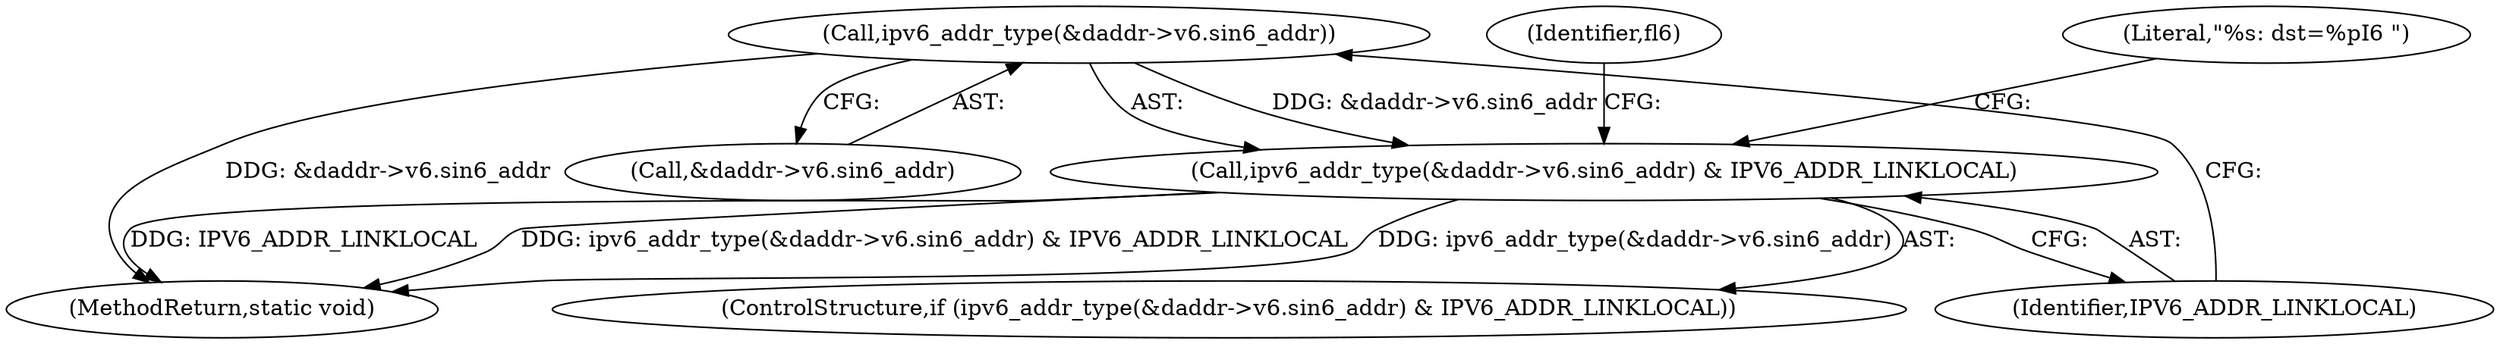 digraph "0_linux_95ee62083cb6453e056562d91f597552021e6ae7@pointer" {
"1000187" [label="(Call,ipv6_addr_type(&daddr->v6.sin6_addr))"];
"1000186" [label="(Call,ipv6_addr_type(&daddr->v6.sin6_addr) & IPV6_ADDR_LINKLOCAL)"];
"1000185" [label="(ControlStructure,if (ipv6_addr_type(&daddr->v6.sin6_addr) & IPV6_ADDR_LINKLOCAL))"];
"1000205" [label="(Literal,\"%s: dst=%pI6 \")"];
"1000194" [label="(Identifier,IPV6_ADDR_LINKLOCAL)"];
"1000491" [label="(MethodReturn,static void)"];
"1000197" [label="(Identifier,fl6)"];
"1000187" [label="(Call,ipv6_addr_type(&daddr->v6.sin6_addr))"];
"1000188" [label="(Call,&daddr->v6.sin6_addr)"];
"1000186" [label="(Call,ipv6_addr_type(&daddr->v6.sin6_addr) & IPV6_ADDR_LINKLOCAL)"];
"1000187" -> "1000186"  [label="AST: "];
"1000187" -> "1000188"  [label="CFG: "];
"1000188" -> "1000187"  [label="AST: "];
"1000194" -> "1000187"  [label="CFG: "];
"1000187" -> "1000491"  [label="DDG: &daddr->v6.sin6_addr"];
"1000187" -> "1000186"  [label="DDG: &daddr->v6.sin6_addr"];
"1000186" -> "1000185"  [label="AST: "];
"1000186" -> "1000194"  [label="CFG: "];
"1000194" -> "1000186"  [label="AST: "];
"1000197" -> "1000186"  [label="CFG: "];
"1000205" -> "1000186"  [label="CFG: "];
"1000186" -> "1000491"  [label="DDG: ipv6_addr_type(&daddr->v6.sin6_addr) & IPV6_ADDR_LINKLOCAL"];
"1000186" -> "1000491"  [label="DDG: ipv6_addr_type(&daddr->v6.sin6_addr)"];
"1000186" -> "1000491"  [label="DDG: IPV6_ADDR_LINKLOCAL"];
}
